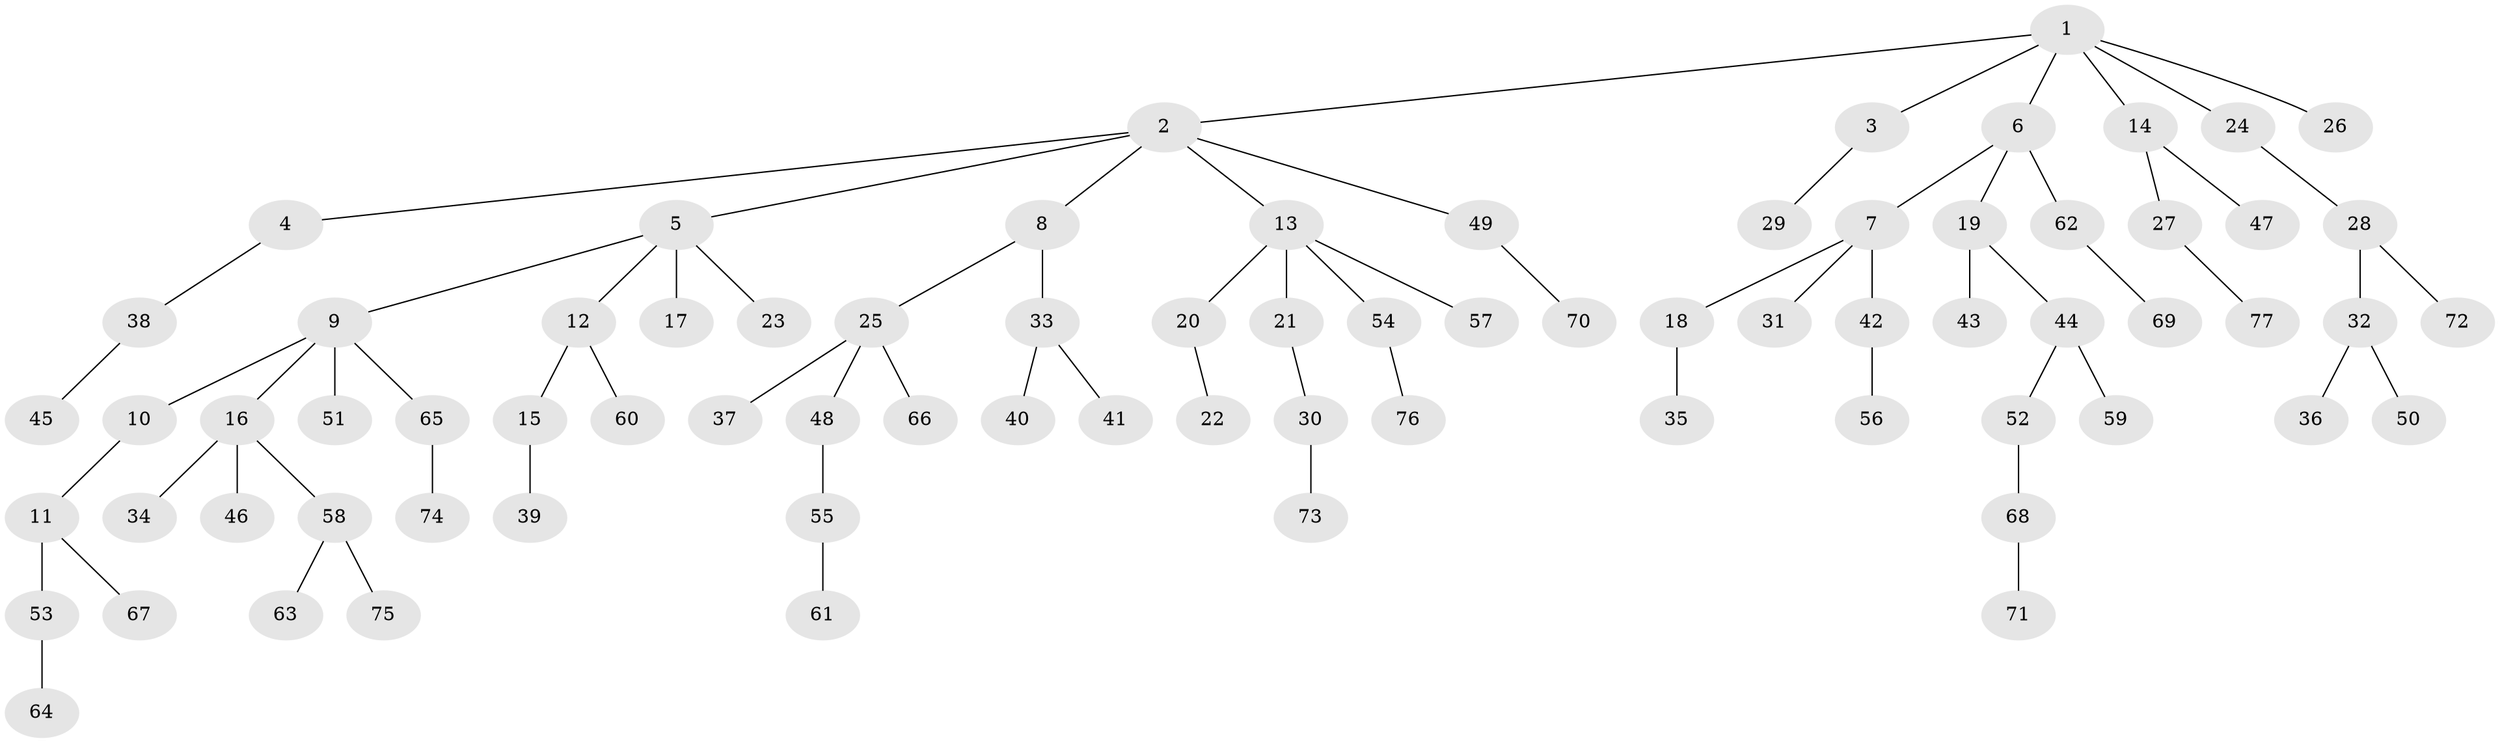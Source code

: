 // coarse degree distribution, {5: 0.018518518518518517, 6: 0.018518518518518517, 1: 0.46296296296296297, 2: 0.2777777777777778, 4: 0.07407407407407407, 3: 0.14814814814814814}
// Generated by graph-tools (version 1.1) at 2025/51/03/04/25 22:51:39]
// undirected, 77 vertices, 76 edges
graph export_dot {
  node [color=gray90,style=filled];
  1;
  2;
  3;
  4;
  5;
  6;
  7;
  8;
  9;
  10;
  11;
  12;
  13;
  14;
  15;
  16;
  17;
  18;
  19;
  20;
  21;
  22;
  23;
  24;
  25;
  26;
  27;
  28;
  29;
  30;
  31;
  32;
  33;
  34;
  35;
  36;
  37;
  38;
  39;
  40;
  41;
  42;
  43;
  44;
  45;
  46;
  47;
  48;
  49;
  50;
  51;
  52;
  53;
  54;
  55;
  56;
  57;
  58;
  59;
  60;
  61;
  62;
  63;
  64;
  65;
  66;
  67;
  68;
  69;
  70;
  71;
  72;
  73;
  74;
  75;
  76;
  77;
  1 -- 2;
  1 -- 3;
  1 -- 6;
  1 -- 14;
  1 -- 24;
  1 -- 26;
  2 -- 4;
  2 -- 5;
  2 -- 8;
  2 -- 13;
  2 -- 49;
  3 -- 29;
  4 -- 38;
  5 -- 9;
  5 -- 12;
  5 -- 17;
  5 -- 23;
  6 -- 7;
  6 -- 19;
  6 -- 62;
  7 -- 18;
  7 -- 31;
  7 -- 42;
  8 -- 25;
  8 -- 33;
  9 -- 10;
  9 -- 16;
  9 -- 51;
  9 -- 65;
  10 -- 11;
  11 -- 53;
  11 -- 67;
  12 -- 15;
  12 -- 60;
  13 -- 20;
  13 -- 21;
  13 -- 54;
  13 -- 57;
  14 -- 27;
  14 -- 47;
  15 -- 39;
  16 -- 34;
  16 -- 46;
  16 -- 58;
  18 -- 35;
  19 -- 43;
  19 -- 44;
  20 -- 22;
  21 -- 30;
  24 -- 28;
  25 -- 37;
  25 -- 48;
  25 -- 66;
  27 -- 77;
  28 -- 32;
  28 -- 72;
  30 -- 73;
  32 -- 36;
  32 -- 50;
  33 -- 40;
  33 -- 41;
  38 -- 45;
  42 -- 56;
  44 -- 52;
  44 -- 59;
  48 -- 55;
  49 -- 70;
  52 -- 68;
  53 -- 64;
  54 -- 76;
  55 -- 61;
  58 -- 63;
  58 -- 75;
  62 -- 69;
  65 -- 74;
  68 -- 71;
}
